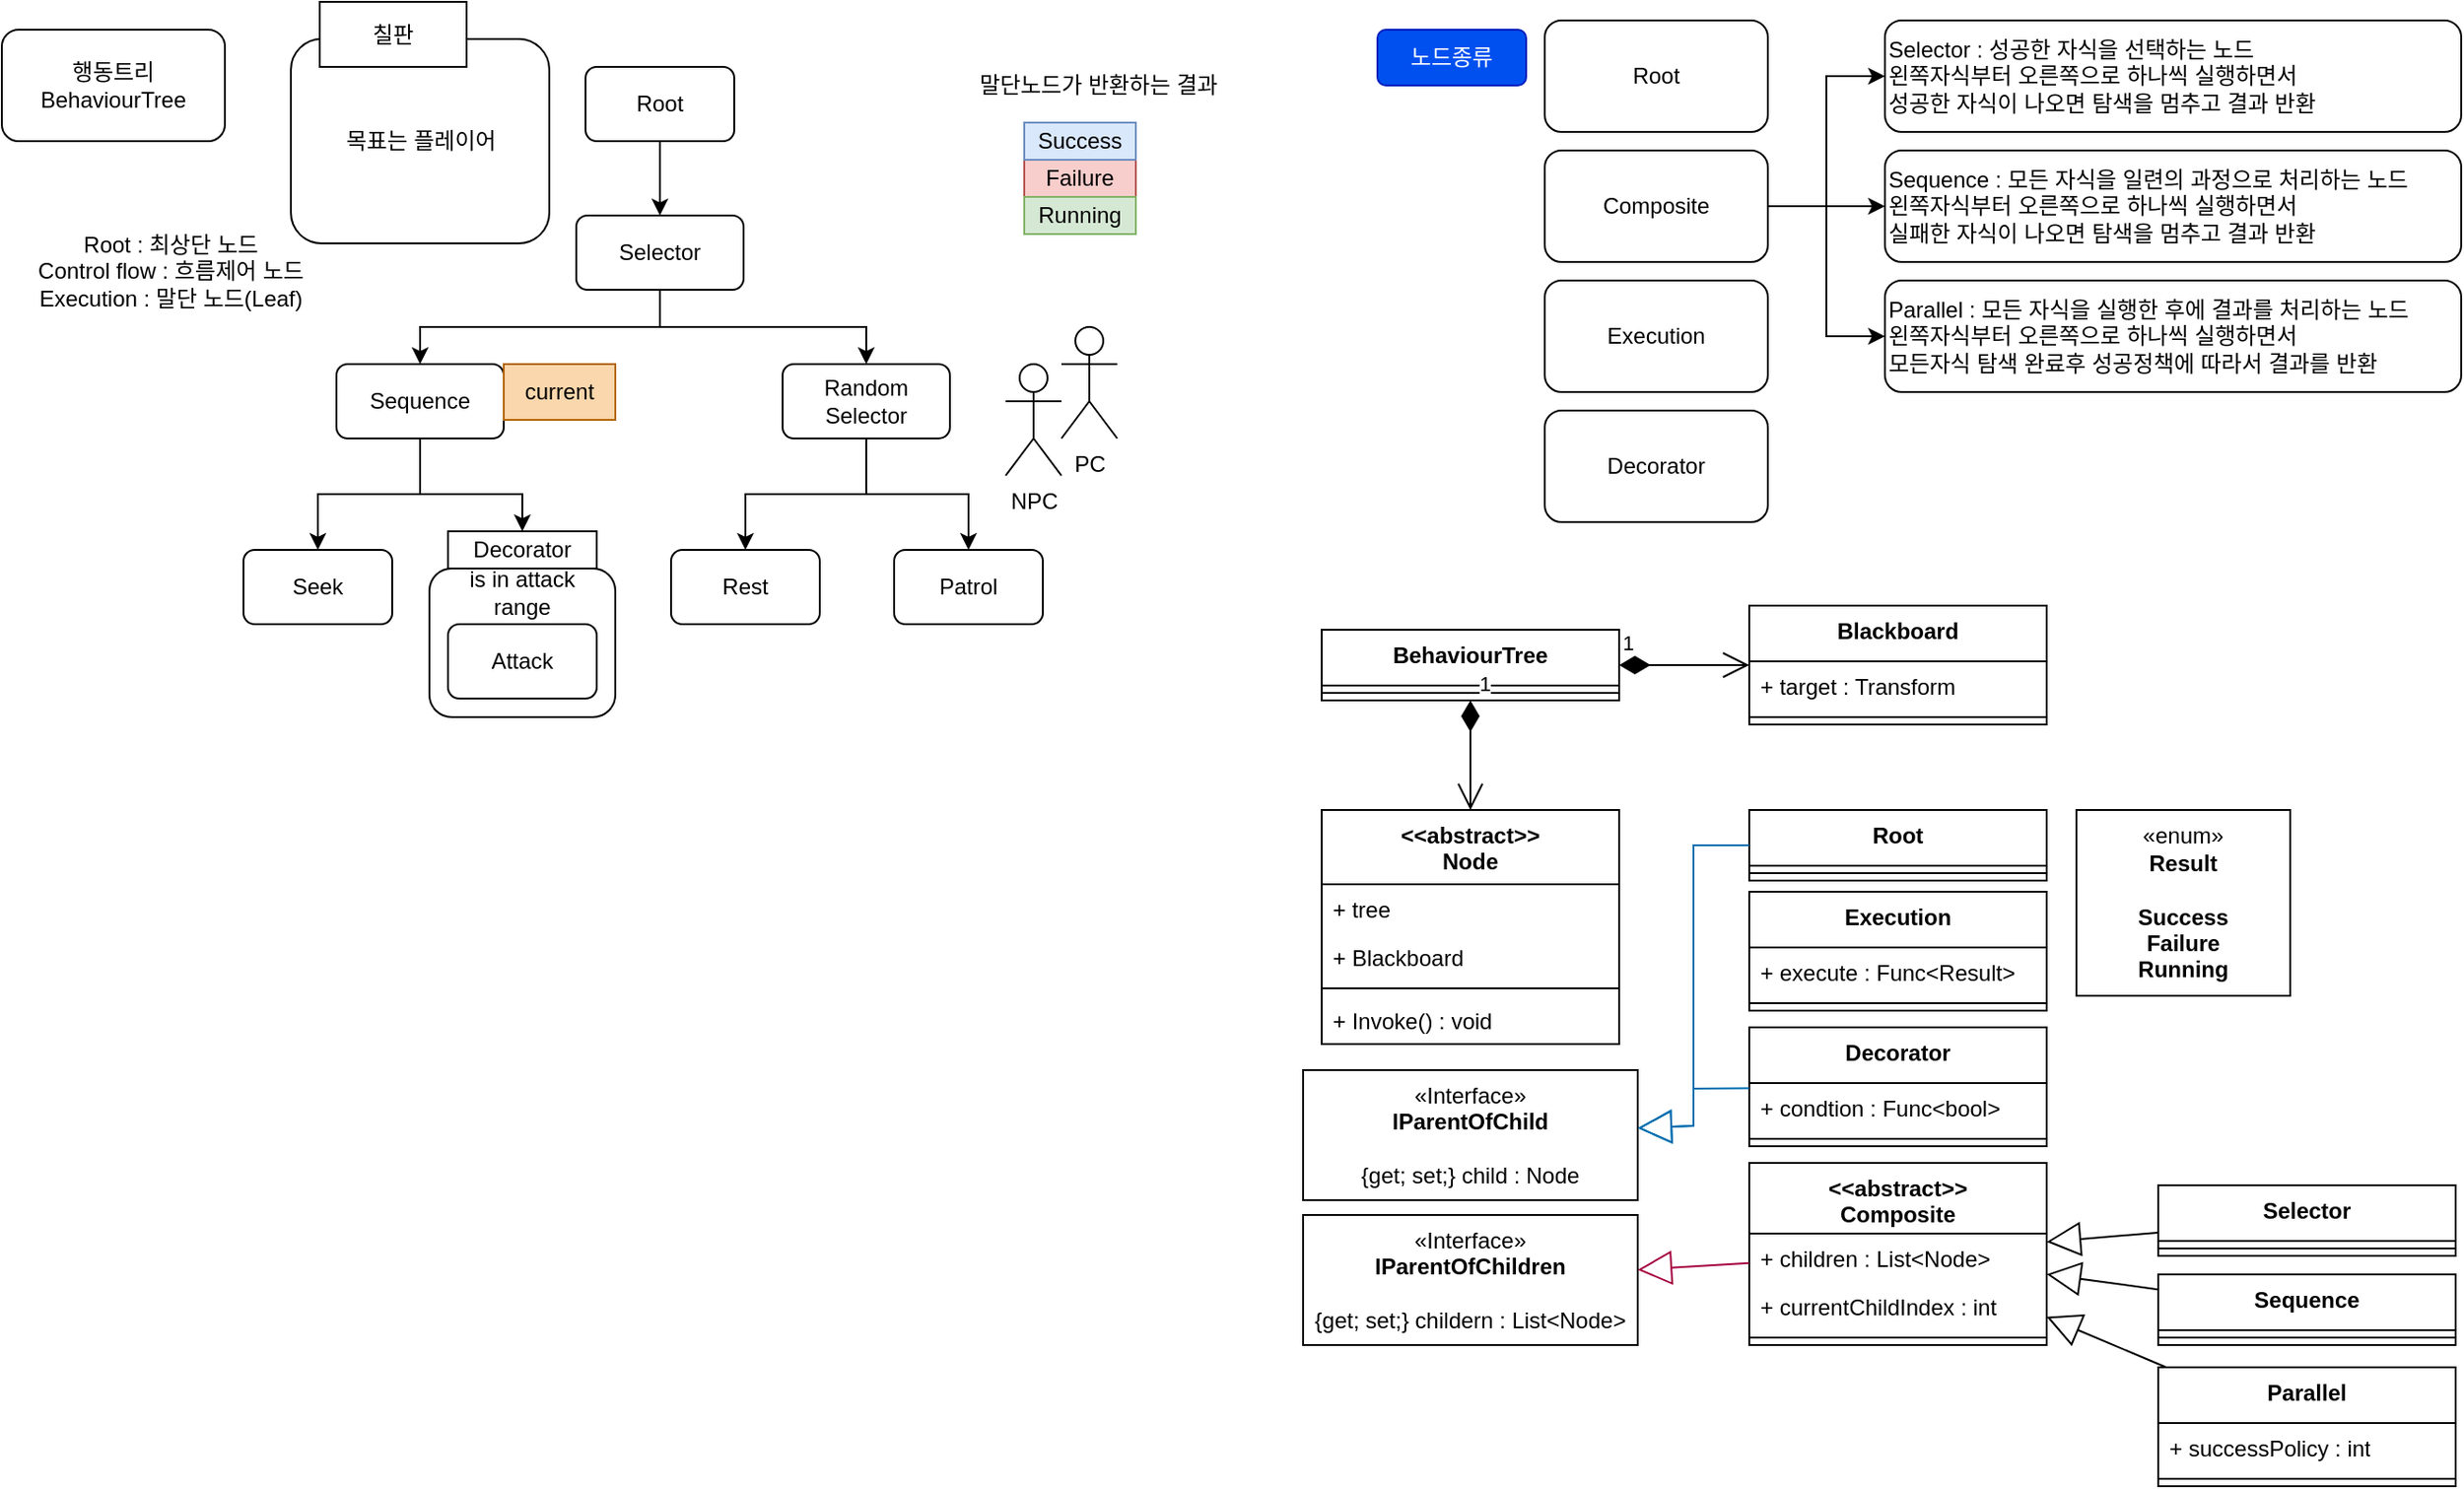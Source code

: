 <mxfile version="24.7.7">
  <diagram id="C5RBs43oDa-KdzZeNtuy" name="Page-1">
    <mxGraphModel dx="683" dy="1540" grid="1" gridSize="10" guides="1" tooltips="1" connect="1" arrows="1" fold="1" page="1" pageScale="1" pageWidth="827" pageHeight="1169" math="0" shadow="0">
      <root>
        <mxCell id="WIyWlLk6GJQsqaUBKTNV-0" />
        <mxCell id="WIyWlLk6GJQsqaUBKTNV-1" parent="WIyWlLk6GJQsqaUBKTNV-0" />
        <mxCell id="4gbG9uPYshqSw1tlVaeH-32" value="" style="rounded=1;whiteSpace=wrap;html=1;" parent="WIyWlLk6GJQsqaUBKTNV-1" vertex="1">
          <mxGeometry x="240" y="300" width="100" height="80" as="geometry" />
        </mxCell>
        <mxCell id="4gbG9uPYshqSw1tlVaeH-0" value="&lt;div&gt;행동트리&lt;/div&gt;BehaviourTree" style="rounded=1;whiteSpace=wrap;html=1;" parent="WIyWlLk6GJQsqaUBKTNV-1" vertex="1">
          <mxGeometry x="10" y="10" width="120" height="60" as="geometry" />
        </mxCell>
        <mxCell id="4gbG9uPYshqSw1tlVaeH-16" style="edgeStyle=orthogonalEdgeStyle;rounded=0;orthogonalLoop=1;jettySize=auto;html=1;entryX=0.5;entryY=0;entryDx=0;entryDy=0;" parent="WIyWlLk6GJQsqaUBKTNV-1" source="4gbG9uPYshqSw1tlVaeH-3" target="4gbG9uPYshqSw1tlVaeH-13" edge="1">
          <mxGeometry relative="1" as="geometry" />
        </mxCell>
        <mxCell id="4gbG9uPYshqSw1tlVaeH-3" value="Root" style="rounded=1;whiteSpace=wrap;html=1;" parent="WIyWlLk6GJQsqaUBKTNV-1" vertex="1">
          <mxGeometry x="324" y="30" width="80" height="40" as="geometry" />
        </mxCell>
        <mxCell id="4gbG9uPYshqSw1tlVaeH-4" value="Root : 최상단 노드&lt;div&gt;Control flow : 흐름제어 노드&lt;br&gt;&lt;div&gt;Execution : 말단 노드(Leaf)&lt;/div&gt;&lt;/div&gt;" style="text;html=1;align=center;verticalAlign=middle;whiteSpace=wrap;rounded=0;" parent="WIyWlLk6GJQsqaUBKTNV-1" vertex="1">
          <mxGeometry x="21" y="90" width="160" height="100" as="geometry" />
        </mxCell>
        <mxCell id="4gbG9uPYshqSw1tlVaeH-5" value="Rest" style="rounded=1;whiteSpace=wrap;html=1;" parent="WIyWlLk6GJQsqaUBKTNV-1" vertex="1">
          <mxGeometry x="370" y="290" width="80" height="40" as="geometry" />
        </mxCell>
        <mxCell id="4gbG9uPYshqSw1tlVaeH-6" value="Patrol" style="rounded=1;whiteSpace=wrap;html=1;" parent="WIyWlLk6GJQsqaUBKTNV-1" vertex="1">
          <mxGeometry x="490" y="290" width="80" height="40" as="geometry" />
        </mxCell>
        <mxCell id="4gbG9uPYshqSw1tlVaeH-7" value="Seek" style="rounded=1;whiteSpace=wrap;html=1;" parent="WIyWlLk6GJQsqaUBKTNV-1" vertex="1">
          <mxGeometry x="140" y="290" width="80" height="40" as="geometry" />
        </mxCell>
        <mxCell id="4gbG9uPYshqSw1tlVaeH-8" value="Attack" style="rounded=1;whiteSpace=wrap;html=1;" parent="WIyWlLk6GJQsqaUBKTNV-1" vertex="1">
          <mxGeometry x="250" y="330" width="80" height="40" as="geometry" />
        </mxCell>
        <mxCell id="4gbG9uPYshqSw1tlVaeH-10" style="edgeStyle=orthogonalEdgeStyle;rounded=0;orthogonalLoop=1;jettySize=auto;html=1;" parent="WIyWlLk6GJQsqaUBKTNV-1" source="4gbG9uPYshqSw1tlVaeH-9" target="4gbG9uPYshqSw1tlVaeH-5" edge="1">
          <mxGeometry relative="1" as="geometry" />
        </mxCell>
        <mxCell id="4gbG9uPYshqSw1tlVaeH-11" style="edgeStyle=orthogonalEdgeStyle;rounded=0;orthogonalLoop=1;jettySize=auto;html=1;" parent="WIyWlLk6GJQsqaUBKTNV-1" source="4gbG9uPYshqSw1tlVaeH-9" target="4gbG9uPYshqSw1tlVaeH-6" edge="1">
          <mxGeometry relative="1" as="geometry" />
        </mxCell>
        <mxCell id="4gbG9uPYshqSw1tlVaeH-9" value="Random&lt;div&gt;Selector&lt;/div&gt;" style="rounded=1;whiteSpace=wrap;html=1;" parent="WIyWlLk6GJQsqaUBKTNV-1" vertex="1">
          <mxGeometry x="430" y="190" width="90" height="40" as="geometry" />
        </mxCell>
        <mxCell id="4gbG9uPYshqSw1tlVaeH-15" style="edgeStyle=orthogonalEdgeStyle;rounded=0;orthogonalLoop=1;jettySize=auto;html=1;" parent="WIyWlLk6GJQsqaUBKTNV-1" source="4gbG9uPYshqSw1tlVaeH-13" target="4gbG9uPYshqSw1tlVaeH-9" edge="1">
          <mxGeometry relative="1" as="geometry">
            <Array as="points">
              <mxPoint x="364" y="170" />
              <mxPoint x="475" y="170" />
            </Array>
          </mxGeometry>
        </mxCell>
        <mxCell id="4gbG9uPYshqSw1tlVaeH-18" style="edgeStyle=orthogonalEdgeStyle;rounded=0;orthogonalLoop=1;jettySize=auto;html=1;" parent="WIyWlLk6GJQsqaUBKTNV-1" source="4gbG9uPYshqSw1tlVaeH-13" target="4gbG9uPYshqSw1tlVaeH-17" edge="1">
          <mxGeometry relative="1" as="geometry">
            <Array as="points">
              <mxPoint x="364" y="170" />
              <mxPoint x="235" y="170" />
            </Array>
          </mxGeometry>
        </mxCell>
        <mxCell id="4gbG9uPYshqSw1tlVaeH-13" value="&lt;div&gt;Selector&lt;/div&gt;" style="rounded=1;whiteSpace=wrap;html=1;" parent="WIyWlLk6GJQsqaUBKTNV-1" vertex="1">
          <mxGeometry x="319" y="110" width="90" height="40" as="geometry" />
        </mxCell>
        <mxCell id="4gbG9uPYshqSw1tlVaeH-19" style="edgeStyle=orthogonalEdgeStyle;rounded=0;orthogonalLoop=1;jettySize=auto;html=1;" parent="WIyWlLk6GJQsqaUBKTNV-1" source="4gbG9uPYshqSw1tlVaeH-17" target="4gbG9uPYshqSw1tlVaeH-7" edge="1">
          <mxGeometry relative="1" as="geometry" />
        </mxCell>
        <mxCell id="4gbG9uPYshqSw1tlVaeH-20" style="edgeStyle=orthogonalEdgeStyle;rounded=0;orthogonalLoop=1;jettySize=auto;html=1;entryX=0.5;entryY=0;entryDx=0;entryDy=0;" parent="WIyWlLk6GJQsqaUBKTNV-1" source="4gbG9uPYshqSw1tlVaeH-17" target="4gbG9uPYshqSw1tlVaeH-34" edge="1">
          <mxGeometry relative="1" as="geometry">
            <mxPoint x="290" y="300" as="targetPoint" />
            <Array as="points">
              <mxPoint x="235" y="260" />
              <mxPoint x="290" y="260" />
              <mxPoint x="290" y="280" />
            </Array>
          </mxGeometry>
        </mxCell>
        <mxCell id="4gbG9uPYshqSw1tlVaeH-17" value="&lt;div&gt;Sequence&lt;/div&gt;" style="rounded=1;whiteSpace=wrap;html=1;" parent="WIyWlLk6GJQsqaUBKTNV-1" vertex="1">
          <mxGeometry x="190" y="190" width="90" height="40" as="geometry" />
        </mxCell>
        <mxCell id="4gbG9uPYshqSw1tlVaeH-21" value="Failure" style="rounded=0;whiteSpace=wrap;html=1;fillColor=#f8cecc;strokeColor=#b85450;" parent="WIyWlLk6GJQsqaUBKTNV-1" vertex="1">
          <mxGeometry x="560" y="80" width="60" height="20" as="geometry" />
        </mxCell>
        <mxCell id="4gbG9uPYshqSw1tlVaeH-22" value="Success" style="rounded=0;whiteSpace=wrap;html=1;fillColor=#dae8fc;strokeColor=#6c8ebf;" parent="WIyWlLk6GJQsqaUBKTNV-1" vertex="1">
          <mxGeometry x="560" y="60" width="60" height="20" as="geometry" />
        </mxCell>
        <mxCell id="4gbG9uPYshqSw1tlVaeH-23" value="말단노드가 반환하는 결과" style="text;html=1;align=center;verticalAlign=middle;whiteSpace=wrap;rounded=0;" parent="WIyWlLk6GJQsqaUBKTNV-1" vertex="1">
          <mxGeometry x="520" y="25" width="160" height="30" as="geometry" />
        </mxCell>
        <mxCell id="4gbG9uPYshqSw1tlVaeH-24" value="Running" style="rounded=0;whiteSpace=wrap;html=1;fillColor=#d5e8d4;strokeColor=#82b366;" parent="WIyWlLk6GJQsqaUBKTNV-1" vertex="1">
          <mxGeometry x="560" y="100" width="60" height="20" as="geometry" />
        </mxCell>
        <mxCell id="4gbG9uPYshqSw1tlVaeH-26" value="NPC" style="shape=umlActor;verticalLabelPosition=bottom;verticalAlign=top;html=1;outlineConnect=0;" parent="WIyWlLk6GJQsqaUBKTNV-1" vertex="1">
          <mxGeometry x="550" y="190" width="30" height="60" as="geometry" />
        </mxCell>
        <mxCell id="4gbG9uPYshqSw1tlVaeH-27" value="PC" style="shape=umlActor;verticalLabelPosition=bottom;verticalAlign=top;html=1;outlineConnect=0;" parent="WIyWlLk6GJQsqaUBKTNV-1" vertex="1">
          <mxGeometry x="580" y="170" width="30" height="60" as="geometry" />
        </mxCell>
        <mxCell id="4gbG9uPYshqSw1tlVaeH-33" value="is in attack range" style="text;html=1;align=center;verticalAlign=middle;whiteSpace=wrap;rounded=0;" parent="WIyWlLk6GJQsqaUBKTNV-1" vertex="1">
          <mxGeometry x="250" y="300" width="80" height="25" as="geometry" />
        </mxCell>
        <mxCell id="4gbG9uPYshqSw1tlVaeH-34" value="Decorator" style="rounded=0;whiteSpace=wrap;html=1;" parent="WIyWlLk6GJQsqaUBKTNV-1" vertex="1">
          <mxGeometry x="250" y="280" width="80" height="20" as="geometry" />
        </mxCell>
        <mxCell id="4gbG9uPYshqSw1tlVaeH-36" value="&lt;div&gt;Selector : 성공한 자식을 선택하는 노드&lt;/div&gt;&lt;div&gt;왼쪽자식부터 오른쪽으로 하나씩 실행하면서&amp;nbsp;&lt;/div&gt;&lt;div&gt;성공한 자식이 나오면 탐색을 멈추고 결과 반환&lt;/div&gt;" style="rounded=1;whiteSpace=wrap;html=1;align=left;" parent="WIyWlLk6GJQsqaUBKTNV-1" vertex="1">
          <mxGeometry x="1023" y="5" width="310" height="60" as="geometry" />
        </mxCell>
        <mxCell id="4gbG9uPYshqSw1tlVaeH-37" value="&lt;div&gt;Sequence : 모든 자식을 일련의 과정으로 처리하는 노드&lt;/div&gt;&lt;div&gt;왼쪽자식부터 오른쪽으로 하나씩 실행하면서&amp;nbsp;&lt;/div&gt;&lt;div&gt;실패한 자식이 나오면 탐색을 멈추고 결과 반환&lt;/div&gt;" style="rounded=1;whiteSpace=wrap;html=1;align=left;" parent="WIyWlLk6GJQsqaUBKTNV-1" vertex="1">
          <mxGeometry x="1023" y="75" width="310" height="60" as="geometry" />
        </mxCell>
        <mxCell id="4gbG9uPYshqSw1tlVaeH-38" value="&lt;div&gt;Parallel : 모든 자식을 실행한 후에 결과를 처리하는 노드&lt;/div&gt;&lt;div&gt;왼쪽자식부터 오른쪽으로 하나씩 실행하면서&amp;nbsp;&lt;/div&gt;&lt;div&gt;모든자식 탐색 완료후 성공정책에 따라서 결과를 반환&lt;/div&gt;" style="rounded=1;whiteSpace=wrap;html=1;align=left;" parent="WIyWlLk6GJQsqaUBKTNV-1" vertex="1">
          <mxGeometry x="1023" y="145" width="310" height="60" as="geometry" />
        </mxCell>
        <mxCell id="4gbG9uPYshqSw1tlVaeH-40" style="edgeStyle=orthogonalEdgeStyle;rounded=0;orthogonalLoop=1;jettySize=auto;html=1;entryX=0;entryY=0.5;entryDx=0;entryDy=0;" parent="WIyWlLk6GJQsqaUBKTNV-1" source="4gbG9uPYshqSw1tlVaeH-39" target="4gbG9uPYshqSw1tlVaeH-37" edge="1">
          <mxGeometry relative="1" as="geometry" />
        </mxCell>
        <mxCell id="4gbG9uPYshqSw1tlVaeH-41" style="edgeStyle=orthogonalEdgeStyle;rounded=0;orthogonalLoop=1;jettySize=auto;html=1;entryX=0;entryY=0.5;entryDx=0;entryDy=0;" parent="WIyWlLk6GJQsqaUBKTNV-1" source="4gbG9uPYshqSw1tlVaeH-39" target="4gbG9uPYshqSw1tlVaeH-36" edge="1">
          <mxGeometry relative="1" as="geometry" />
        </mxCell>
        <mxCell id="4gbG9uPYshqSw1tlVaeH-42" style="edgeStyle=orthogonalEdgeStyle;rounded=0;orthogonalLoop=1;jettySize=auto;html=1;entryX=0;entryY=0.5;entryDx=0;entryDy=0;" parent="WIyWlLk6GJQsqaUBKTNV-1" source="4gbG9uPYshqSw1tlVaeH-39" target="4gbG9uPYshqSw1tlVaeH-38" edge="1">
          <mxGeometry relative="1" as="geometry" />
        </mxCell>
        <mxCell id="4gbG9uPYshqSw1tlVaeH-39" value="Composite" style="rounded=1;whiteSpace=wrap;html=1;" parent="WIyWlLk6GJQsqaUBKTNV-1" vertex="1">
          <mxGeometry x="840" y="75" width="120" height="60" as="geometry" />
        </mxCell>
        <mxCell id="4gbG9uPYshqSw1tlVaeH-43" value="Decorator" style="rounded=1;whiteSpace=wrap;html=1;" parent="WIyWlLk6GJQsqaUBKTNV-1" vertex="1">
          <mxGeometry x="840" y="215" width="120" height="60" as="geometry" />
        </mxCell>
        <mxCell id="4gbG9uPYshqSw1tlVaeH-44" value="노드종류" style="rounded=1;whiteSpace=wrap;html=1;fillColor=#0050ef;fontColor=#ffffff;strokeColor=#001DBC;" parent="WIyWlLk6GJQsqaUBKTNV-1" vertex="1">
          <mxGeometry x="750" y="10" width="80" height="30" as="geometry" />
        </mxCell>
        <mxCell id="4gbG9uPYshqSw1tlVaeH-45" value="Execution" style="rounded=1;whiteSpace=wrap;html=1;" parent="WIyWlLk6GJQsqaUBKTNV-1" vertex="1">
          <mxGeometry x="840" y="145" width="120" height="60" as="geometry" />
        </mxCell>
        <mxCell id="4gbG9uPYshqSw1tlVaeH-46" value="Root" style="rounded=1;whiteSpace=wrap;html=1;" parent="WIyWlLk6GJQsqaUBKTNV-1" vertex="1">
          <mxGeometry x="840" y="5" width="120" height="60" as="geometry" />
        </mxCell>
        <mxCell id="4gbG9uPYshqSw1tlVaeH-47" value="&amp;lt;&amp;lt;abstract&amp;gt;&amp;gt;&lt;div&gt;Node&lt;/div&gt;" style="swimlane;fontStyle=1;align=center;verticalAlign=top;childLayout=stackLayout;horizontal=1;startSize=40;horizontalStack=0;resizeParent=1;resizeParentMax=0;resizeLast=0;collapsible=1;marginBottom=0;whiteSpace=wrap;html=1;" parent="WIyWlLk6GJQsqaUBKTNV-1" vertex="1">
          <mxGeometry x="720" y="430" width="160" height="126" as="geometry" />
        </mxCell>
        <mxCell id="4gbG9uPYshqSw1tlVaeH-64" value="+ tree" style="text;strokeColor=none;fillColor=none;align=left;verticalAlign=top;spacingLeft=4;spacingRight=4;overflow=hidden;rotatable=0;points=[[0,0.5],[1,0.5]];portConstraint=eastwest;whiteSpace=wrap;html=1;" parent="4gbG9uPYshqSw1tlVaeH-47" vertex="1">
          <mxGeometry y="40" width="160" height="26" as="geometry" />
        </mxCell>
        <mxCell id="4gbG9uPYshqSw1tlVaeH-65" value="+ Blackboard" style="text;strokeColor=none;fillColor=none;align=left;verticalAlign=top;spacingLeft=4;spacingRight=4;overflow=hidden;rotatable=0;points=[[0,0.5],[1,0.5]];portConstraint=eastwest;whiteSpace=wrap;html=1;" parent="4gbG9uPYshqSw1tlVaeH-47" vertex="1">
          <mxGeometry y="66" width="160" height="26" as="geometry" />
        </mxCell>
        <mxCell id="4gbG9uPYshqSw1tlVaeH-49" value="" style="line;strokeWidth=1;fillColor=none;align=left;verticalAlign=middle;spacingTop=-1;spacingLeft=3;spacingRight=3;rotatable=0;labelPosition=right;points=[];portConstraint=eastwest;strokeColor=inherit;" parent="4gbG9uPYshqSw1tlVaeH-47" vertex="1">
          <mxGeometry y="92" width="160" height="8" as="geometry" />
        </mxCell>
        <mxCell id="4gbG9uPYshqSw1tlVaeH-50" value="+ Invoke() : void" style="text;strokeColor=none;fillColor=none;align=left;verticalAlign=top;spacingLeft=4;spacingRight=4;overflow=hidden;rotatable=0;points=[[0,0.5],[1,0.5]];portConstraint=eastwest;whiteSpace=wrap;html=1;" parent="4gbG9uPYshqSw1tlVaeH-47" vertex="1">
          <mxGeometry y="100" width="160" height="26" as="geometry" />
        </mxCell>
        <mxCell id="4gbG9uPYshqSw1tlVaeH-51" value="BehaviourTree" style="swimlane;fontStyle=1;align=center;verticalAlign=top;childLayout=stackLayout;horizontal=1;startSize=30;horizontalStack=0;resizeParent=1;resizeParentMax=0;resizeLast=0;collapsible=1;marginBottom=0;whiteSpace=wrap;html=1;" parent="WIyWlLk6GJQsqaUBKTNV-1" vertex="1">
          <mxGeometry x="720" y="333" width="160" height="38" as="geometry" />
        </mxCell>
        <mxCell id="4gbG9uPYshqSw1tlVaeH-53" value="" style="line;strokeWidth=1;fillColor=none;align=left;verticalAlign=middle;spacingTop=-1;spacingLeft=3;spacingRight=3;rotatable=0;labelPosition=right;points=[];portConstraint=eastwest;strokeColor=inherit;" parent="4gbG9uPYshqSw1tlVaeH-51" vertex="1">
          <mxGeometry y="30" width="160" height="8" as="geometry" />
        </mxCell>
        <mxCell id="4gbG9uPYshqSw1tlVaeH-55" value="목표는 플레이어" style="rounded=1;whiteSpace=wrap;html=1;" parent="WIyWlLk6GJQsqaUBKTNV-1" vertex="1">
          <mxGeometry x="165.5" y="15" width="139" height="110" as="geometry" />
        </mxCell>
        <mxCell id="4gbG9uPYshqSw1tlVaeH-56" value="칠판" style="rounded=0;whiteSpace=wrap;html=1;" parent="WIyWlLk6GJQsqaUBKTNV-1" vertex="1">
          <mxGeometry x="181" y="-5" width="79" height="35" as="geometry" />
        </mxCell>
        <mxCell id="4gbG9uPYshqSw1tlVaeH-57" value="Blackboard" style="swimlane;fontStyle=1;align=center;verticalAlign=top;childLayout=stackLayout;horizontal=1;startSize=30;horizontalStack=0;resizeParent=1;resizeParentMax=0;resizeLast=0;collapsible=1;marginBottom=0;whiteSpace=wrap;html=1;" parent="WIyWlLk6GJQsqaUBKTNV-1" vertex="1">
          <mxGeometry x="950" y="320" width="160" height="64" as="geometry" />
        </mxCell>
        <mxCell id="4gbG9uPYshqSw1tlVaeH-58" value="+ target : Transform" style="text;strokeColor=none;fillColor=none;align=left;verticalAlign=top;spacingLeft=4;spacingRight=4;overflow=hidden;rotatable=0;points=[[0,0.5],[1,0.5]];portConstraint=eastwest;whiteSpace=wrap;html=1;" parent="4gbG9uPYshqSw1tlVaeH-57" vertex="1">
          <mxGeometry y="30" width="160" height="26" as="geometry" />
        </mxCell>
        <mxCell id="4gbG9uPYshqSw1tlVaeH-59" value="" style="line;strokeWidth=1;fillColor=none;align=left;verticalAlign=middle;spacingTop=-1;spacingLeft=3;spacingRight=3;rotatable=0;labelPosition=right;points=[];portConstraint=eastwest;strokeColor=inherit;" parent="4gbG9uPYshqSw1tlVaeH-57" vertex="1">
          <mxGeometry y="56" width="160" height="8" as="geometry" />
        </mxCell>
        <mxCell id="4gbG9uPYshqSw1tlVaeH-62" value="1" style="endArrow=open;html=1;endSize=12;startArrow=diamondThin;startSize=14;startFill=1;edgeStyle=orthogonalEdgeStyle;align=left;verticalAlign=bottom;rounded=0;" parent="WIyWlLk6GJQsqaUBKTNV-1" source="4gbG9uPYshqSw1tlVaeH-51" target="4gbG9uPYshqSw1tlVaeH-57" edge="1">
          <mxGeometry x="-1" y="3" relative="1" as="geometry">
            <mxPoint x="930" y="420" as="sourcePoint" />
            <mxPoint x="1090" y="420" as="targetPoint" />
          </mxGeometry>
        </mxCell>
        <mxCell id="4gbG9uPYshqSw1tlVaeH-63" value="1" style="endArrow=open;html=1;endSize=12;startArrow=diamondThin;startSize=14;startFill=1;edgeStyle=orthogonalEdgeStyle;align=left;verticalAlign=bottom;rounded=0;" parent="WIyWlLk6GJQsqaUBKTNV-1" source="4gbG9uPYshqSw1tlVaeH-51" target="4gbG9uPYshqSw1tlVaeH-47" edge="1">
          <mxGeometry x="-1" y="3" relative="1" as="geometry">
            <mxPoint x="910" y="362" as="sourcePoint" />
            <mxPoint x="960" y="362" as="targetPoint" />
          </mxGeometry>
        </mxCell>
        <mxCell id="4gbG9uPYshqSw1tlVaeH-66" value="Root" style="swimlane;fontStyle=1;align=center;verticalAlign=top;childLayout=stackLayout;horizontal=1;startSize=30;horizontalStack=0;resizeParent=1;resizeParentMax=0;resizeLast=0;collapsible=1;marginBottom=0;whiteSpace=wrap;html=1;" parent="WIyWlLk6GJQsqaUBKTNV-1" vertex="1">
          <mxGeometry x="950" y="430" width="160" height="38" as="geometry" />
        </mxCell>
        <mxCell id="4gbG9uPYshqSw1tlVaeH-68" value="" style="line;strokeWidth=1;fillColor=none;align=left;verticalAlign=middle;spacingTop=-1;spacingLeft=3;spacingRight=3;rotatable=0;labelPosition=right;points=[];portConstraint=eastwest;strokeColor=inherit;" parent="4gbG9uPYshqSw1tlVaeH-66" vertex="1">
          <mxGeometry y="30" width="160" height="8" as="geometry" />
        </mxCell>
        <mxCell id="4gbG9uPYshqSw1tlVaeH-69" value="Execution" style="swimlane;fontStyle=1;align=center;verticalAlign=top;childLayout=stackLayout;horizontal=1;startSize=30;horizontalStack=0;resizeParent=1;resizeParentMax=0;resizeLast=0;collapsible=1;marginBottom=0;whiteSpace=wrap;html=1;" parent="WIyWlLk6GJQsqaUBKTNV-1" vertex="1">
          <mxGeometry x="950" y="474" width="160" height="64" as="geometry" />
        </mxCell>
        <mxCell id="4gbG9uPYshqSw1tlVaeH-76" value="+ execute : Func&amp;lt;Result&amp;gt;" style="text;strokeColor=none;fillColor=none;align=left;verticalAlign=top;spacingLeft=4;spacingRight=4;overflow=hidden;rotatable=0;points=[[0,0.5],[1,0.5]];portConstraint=eastwest;whiteSpace=wrap;html=1;" parent="4gbG9uPYshqSw1tlVaeH-69" vertex="1">
          <mxGeometry y="30" width="160" height="26" as="geometry" />
        </mxCell>
        <mxCell id="4gbG9uPYshqSw1tlVaeH-70" value="" style="line;strokeWidth=1;fillColor=none;align=left;verticalAlign=middle;spacingTop=-1;spacingLeft=3;spacingRight=3;rotatable=0;labelPosition=right;points=[];portConstraint=eastwest;strokeColor=inherit;" parent="4gbG9uPYshqSw1tlVaeH-69" vertex="1">
          <mxGeometry y="56" width="160" height="8" as="geometry" />
        </mxCell>
        <mxCell id="4gbG9uPYshqSw1tlVaeH-71" value="&lt;div&gt;&amp;lt;&amp;lt;abstract&amp;gt;&amp;gt;&lt;/div&gt;Composite" style="swimlane;fontStyle=1;align=center;verticalAlign=top;childLayout=stackLayout;horizontal=1;startSize=38;horizontalStack=0;resizeParent=1;resizeParentMax=0;resizeLast=0;collapsible=1;marginBottom=0;whiteSpace=wrap;html=1;" parent="WIyWlLk6GJQsqaUBKTNV-1" vertex="1">
          <mxGeometry x="950" y="620" width="160" height="98" as="geometry" />
        </mxCell>
        <mxCell id="4gbG9uPYshqSw1tlVaeH-79" value="+ children : List&amp;lt;Node&amp;gt;" style="text;strokeColor=none;fillColor=none;align=left;verticalAlign=top;spacingLeft=4;spacingRight=4;overflow=hidden;rotatable=0;points=[[0,0.5],[1,0.5]];portConstraint=eastwest;whiteSpace=wrap;html=1;" parent="4gbG9uPYshqSw1tlVaeH-71" vertex="1">
          <mxGeometry y="38" width="160" height="26" as="geometry" />
        </mxCell>
        <mxCell id="4gbG9uPYshqSw1tlVaeH-82" value="+ currentChildIndex : int" style="text;strokeColor=none;fillColor=none;align=left;verticalAlign=top;spacingLeft=4;spacingRight=4;overflow=hidden;rotatable=0;points=[[0,0.5],[1,0.5]];portConstraint=eastwest;whiteSpace=wrap;html=1;" parent="4gbG9uPYshqSw1tlVaeH-71" vertex="1">
          <mxGeometry y="64" width="160" height="26" as="geometry" />
        </mxCell>
        <mxCell id="4gbG9uPYshqSw1tlVaeH-72" value="" style="line;strokeWidth=1;fillColor=none;align=left;verticalAlign=middle;spacingTop=-1;spacingLeft=3;spacingRight=3;rotatable=0;labelPosition=right;points=[];portConstraint=eastwest;strokeColor=inherit;" parent="4gbG9uPYshqSw1tlVaeH-71" vertex="1">
          <mxGeometry y="90" width="160" height="8" as="geometry" />
        </mxCell>
        <mxCell id="4gbG9uPYshqSw1tlVaeH-73" value="Decorator" style="swimlane;fontStyle=1;align=center;verticalAlign=top;childLayout=stackLayout;horizontal=1;startSize=30;horizontalStack=0;resizeParent=1;resizeParentMax=0;resizeLast=0;collapsible=1;marginBottom=0;whiteSpace=wrap;html=1;" parent="WIyWlLk6GJQsqaUBKTNV-1" vertex="1">
          <mxGeometry x="950" y="547" width="160" height="64" as="geometry" />
        </mxCell>
        <mxCell id="4gbG9uPYshqSw1tlVaeH-78" value="+ condtion : Func&amp;lt;bool&amp;gt;" style="text;strokeColor=none;fillColor=none;align=left;verticalAlign=top;spacingLeft=4;spacingRight=4;overflow=hidden;rotatable=0;points=[[0,0.5],[1,0.5]];portConstraint=eastwest;whiteSpace=wrap;html=1;" parent="4gbG9uPYshqSw1tlVaeH-73" vertex="1">
          <mxGeometry y="30" width="160" height="26" as="geometry" />
        </mxCell>
        <mxCell id="4gbG9uPYshqSw1tlVaeH-74" value="" style="line;strokeWidth=1;fillColor=none;align=left;verticalAlign=middle;spacingTop=-1;spacingLeft=3;spacingRight=3;rotatable=0;labelPosition=right;points=[];portConstraint=eastwest;strokeColor=inherit;" parent="4gbG9uPYshqSw1tlVaeH-73" vertex="1">
          <mxGeometry y="56" width="160" height="8" as="geometry" />
        </mxCell>
        <mxCell id="4gbG9uPYshqSw1tlVaeH-77" value="«enum»&lt;br&gt;&lt;b&gt;Result&lt;/b&gt;&lt;div&gt;&lt;b&gt;&lt;br&gt;&lt;/b&gt;&lt;/div&gt;&lt;div&gt;&lt;b&gt;Success&lt;/b&gt;&lt;/div&gt;&lt;div&gt;&lt;b&gt;Failure&lt;/b&gt;&lt;/div&gt;&lt;div&gt;&lt;b&gt;Running&lt;/b&gt;&lt;/div&gt;" style="html=1;whiteSpace=wrap;" parent="WIyWlLk6GJQsqaUBKTNV-1" vertex="1">
          <mxGeometry x="1126" y="430" width="115" height="100" as="geometry" />
        </mxCell>
        <mxCell id="4gbG9uPYshqSw1tlVaeH-83" value="Selector" style="swimlane;fontStyle=1;align=center;verticalAlign=top;childLayout=stackLayout;horizontal=1;startSize=30;horizontalStack=0;resizeParent=1;resizeParentMax=0;resizeLast=0;collapsible=1;marginBottom=0;whiteSpace=wrap;html=1;" parent="WIyWlLk6GJQsqaUBKTNV-1" vertex="1">
          <mxGeometry x="1170" y="632" width="160" height="38" as="geometry" />
        </mxCell>
        <mxCell id="4gbG9uPYshqSw1tlVaeH-84" value="" style="line;strokeWidth=1;fillColor=none;align=left;verticalAlign=middle;spacingTop=-1;spacingLeft=3;spacingRight=3;rotatable=0;labelPosition=right;points=[];portConstraint=eastwest;strokeColor=inherit;" parent="4gbG9uPYshqSw1tlVaeH-83" vertex="1">
          <mxGeometry y="30" width="160" height="8" as="geometry" />
        </mxCell>
        <mxCell id="4gbG9uPYshqSw1tlVaeH-85" value="Sequence" style="swimlane;fontStyle=1;align=center;verticalAlign=top;childLayout=stackLayout;horizontal=1;startSize=30;horizontalStack=0;resizeParent=1;resizeParentMax=0;resizeLast=0;collapsible=1;marginBottom=0;whiteSpace=wrap;html=1;" parent="WIyWlLk6GJQsqaUBKTNV-1" vertex="1">
          <mxGeometry x="1170" y="680" width="160" height="38" as="geometry" />
        </mxCell>
        <mxCell id="4gbG9uPYshqSw1tlVaeH-86" value="" style="line;strokeWidth=1;fillColor=none;align=left;verticalAlign=middle;spacingTop=-1;spacingLeft=3;spacingRight=3;rotatable=0;labelPosition=right;points=[];portConstraint=eastwest;strokeColor=inherit;" parent="4gbG9uPYshqSw1tlVaeH-85" vertex="1">
          <mxGeometry y="30" width="160" height="8" as="geometry" />
        </mxCell>
        <mxCell id="4gbG9uPYshqSw1tlVaeH-87" value="Parallel" style="swimlane;fontStyle=1;align=center;verticalAlign=top;childLayout=stackLayout;horizontal=1;startSize=30;horizontalStack=0;resizeParent=1;resizeParentMax=0;resizeLast=0;collapsible=1;marginBottom=0;whiteSpace=wrap;html=1;" parent="WIyWlLk6GJQsqaUBKTNV-1" vertex="1">
          <mxGeometry x="1170" y="730" width="160" height="64" as="geometry" />
        </mxCell>
        <mxCell id="4gbG9uPYshqSw1tlVaeH-93" value="+ successPolicy : int" style="text;strokeColor=none;fillColor=none;align=left;verticalAlign=top;spacingLeft=4;spacingRight=4;overflow=hidden;rotatable=0;points=[[0,0.5],[1,0.5]];portConstraint=eastwest;whiteSpace=wrap;html=1;" parent="4gbG9uPYshqSw1tlVaeH-87" vertex="1">
          <mxGeometry y="30" width="160" height="26" as="geometry" />
        </mxCell>
        <mxCell id="4gbG9uPYshqSw1tlVaeH-88" value="" style="line;strokeWidth=1;fillColor=none;align=left;verticalAlign=middle;spacingTop=-1;spacingLeft=3;spacingRight=3;rotatable=0;labelPosition=right;points=[];portConstraint=eastwest;strokeColor=inherit;" parent="4gbG9uPYshqSw1tlVaeH-87" vertex="1">
          <mxGeometry y="56" width="160" height="8" as="geometry" />
        </mxCell>
        <mxCell id="4gbG9uPYshqSw1tlVaeH-89" value="" style="endArrow=block;endSize=16;endFill=0;html=1;rounded=0;" parent="WIyWlLk6GJQsqaUBKTNV-1" source="4gbG9uPYshqSw1tlVaeH-83" target="4gbG9uPYshqSw1tlVaeH-71" edge="1">
          <mxGeometry width="160" relative="1" as="geometry">
            <mxPoint x="980" y="570" as="sourcePoint" />
            <mxPoint x="1140" y="570" as="targetPoint" />
          </mxGeometry>
        </mxCell>
        <mxCell id="4gbG9uPYshqSw1tlVaeH-91" value="" style="endArrow=block;endSize=16;endFill=0;html=1;rounded=0;" parent="WIyWlLk6GJQsqaUBKTNV-1" source="4gbG9uPYshqSw1tlVaeH-85" target="4gbG9uPYshqSw1tlVaeH-71" edge="1">
          <mxGeometry width="160" relative="1" as="geometry">
            <mxPoint x="1180" y="668" as="sourcePoint" />
            <mxPoint x="1120" y="672" as="targetPoint" />
          </mxGeometry>
        </mxCell>
        <mxCell id="4gbG9uPYshqSw1tlVaeH-92" value="" style="endArrow=block;endSize=16;endFill=0;html=1;rounded=0;" parent="WIyWlLk6GJQsqaUBKTNV-1" source="4gbG9uPYshqSw1tlVaeH-87" target="4gbG9uPYshqSw1tlVaeH-71" edge="1">
          <mxGeometry width="160" relative="1" as="geometry">
            <mxPoint x="1180" y="698" as="sourcePoint" />
            <mxPoint x="1120" y="690" as="targetPoint" />
          </mxGeometry>
        </mxCell>
        <mxCell id="4gbG9uPYshqSw1tlVaeH-94" value="«Interface»&lt;br&gt;&lt;b&gt;IParentOfChild&lt;/b&gt;&lt;div&gt;&lt;br&gt;&lt;/div&gt;&lt;div&gt;{get; set;} child : Node&lt;/div&gt;" style="html=1;whiteSpace=wrap;" parent="WIyWlLk6GJQsqaUBKTNV-1" vertex="1">
          <mxGeometry x="710" y="570" width="180" height="70" as="geometry" />
        </mxCell>
        <mxCell id="4gbG9uPYshqSw1tlVaeH-95" value="" style="endArrow=block;endSize=16;endFill=0;html=1;rounded=0;fillColor=#1ba1e2;strokeColor=#006EAF;" parent="WIyWlLk6GJQsqaUBKTNV-1" source="4gbG9uPYshqSw1tlVaeH-66" target="4gbG9uPYshqSw1tlVaeH-94" edge="1">
          <mxGeometry width="160" relative="1" as="geometry">
            <mxPoint x="1180" y="668" as="sourcePoint" />
            <mxPoint x="1120" y="672" as="targetPoint" />
            <Array as="points">
              <mxPoint x="920" y="449" />
              <mxPoint x="920" y="600" />
            </Array>
          </mxGeometry>
        </mxCell>
        <mxCell id="4gbG9uPYshqSw1tlVaeH-96" value="" style="endArrow=block;endSize=16;endFill=0;html=1;rounded=0;fillColor=#1ba1e2;strokeColor=#006EAF;" parent="WIyWlLk6GJQsqaUBKTNV-1" source="4gbG9uPYshqSw1tlVaeH-73" target="4gbG9uPYshqSw1tlVaeH-94" edge="1">
          <mxGeometry width="160" relative="1" as="geometry">
            <mxPoint x="960" y="459" as="sourcePoint" />
            <mxPoint x="900" y="611" as="targetPoint" />
            <Array as="points">
              <mxPoint x="920" y="580" />
              <mxPoint x="920" y="600" />
            </Array>
          </mxGeometry>
        </mxCell>
        <mxCell id="4gbG9uPYshqSw1tlVaeH-97" value="«Interface»&lt;br&gt;&lt;b&gt;IParentOfChildren&lt;/b&gt;&lt;div&gt;&lt;br&gt;&lt;/div&gt;&lt;div&gt;{get; set;} childern : List&amp;lt;Node&amp;gt;&lt;/div&gt;" style="html=1;whiteSpace=wrap;" parent="WIyWlLk6GJQsqaUBKTNV-1" vertex="1">
          <mxGeometry x="710" y="648" width="180" height="70" as="geometry" />
        </mxCell>
        <mxCell id="4gbG9uPYshqSw1tlVaeH-98" value="" style="endArrow=block;endSize=16;endFill=0;html=1;rounded=0;fillColor=#d80073;strokeColor=#A50040;" parent="WIyWlLk6GJQsqaUBKTNV-1" source="4gbG9uPYshqSw1tlVaeH-71" target="4gbG9uPYshqSw1tlVaeH-97" edge="1">
          <mxGeometry width="160" relative="1" as="geometry">
            <mxPoint x="1180" y="668" as="sourcePoint" />
            <mxPoint x="1120" y="672" as="targetPoint" />
          </mxGeometry>
        </mxCell>
        <mxCell id="B8onMcR7asOCIZOrukal-0" value="current" style="text;html=1;align=center;verticalAlign=middle;whiteSpace=wrap;rounded=0;fillColor=#fad7ac;strokeColor=#b46504;" vertex="1" parent="WIyWlLk6GJQsqaUBKTNV-1">
          <mxGeometry x="280" y="190" width="60" height="30" as="geometry" />
        </mxCell>
      </root>
    </mxGraphModel>
  </diagram>
</mxfile>
